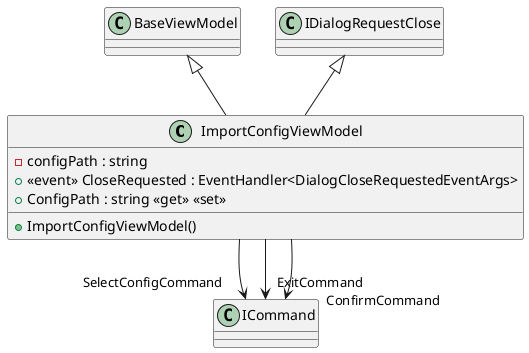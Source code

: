 @startuml
class ImportConfigViewModel {
    - configPath : string
    +  <<event>> CloseRequested : EventHandler<DialogCloseRequestedEventArgs> 
    + ConfigPath : string <<get>> <<set>>
    + ImportConfigViewModel()
}
BaseViewModel <|-- ImportConfigViewModel
IDialogRequestClose <|-- ImportConfigViewModel
ImportConfigViewModel --> "SelectConfigCommand" ICommand
ImportConfigViewModel --> "ExitCommand" ICommand
ImportConfigViewModel --> "ConfirmCommand" ICommand
@enduml
